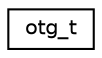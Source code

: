 digraph "Graphical Class Hierarchy"
{
 // LATEX_PDF_SIZE
  edge [fontname="Helvetica",fontsize="10",labelfontname="Helvetica",labelfontsize="10"];
  node [fontname="Helvetica",fontsize="10",shape=record];
  rankdir="LR";
  Node0 [label="otg_t",height=0.2,width=0.4,color="black", fillcolor="white", style="filled",URL="$structotg__t.html",tooltip="otg_t define the traffic generator global parameters, it include a matrix of nodes (source,..."];
}
